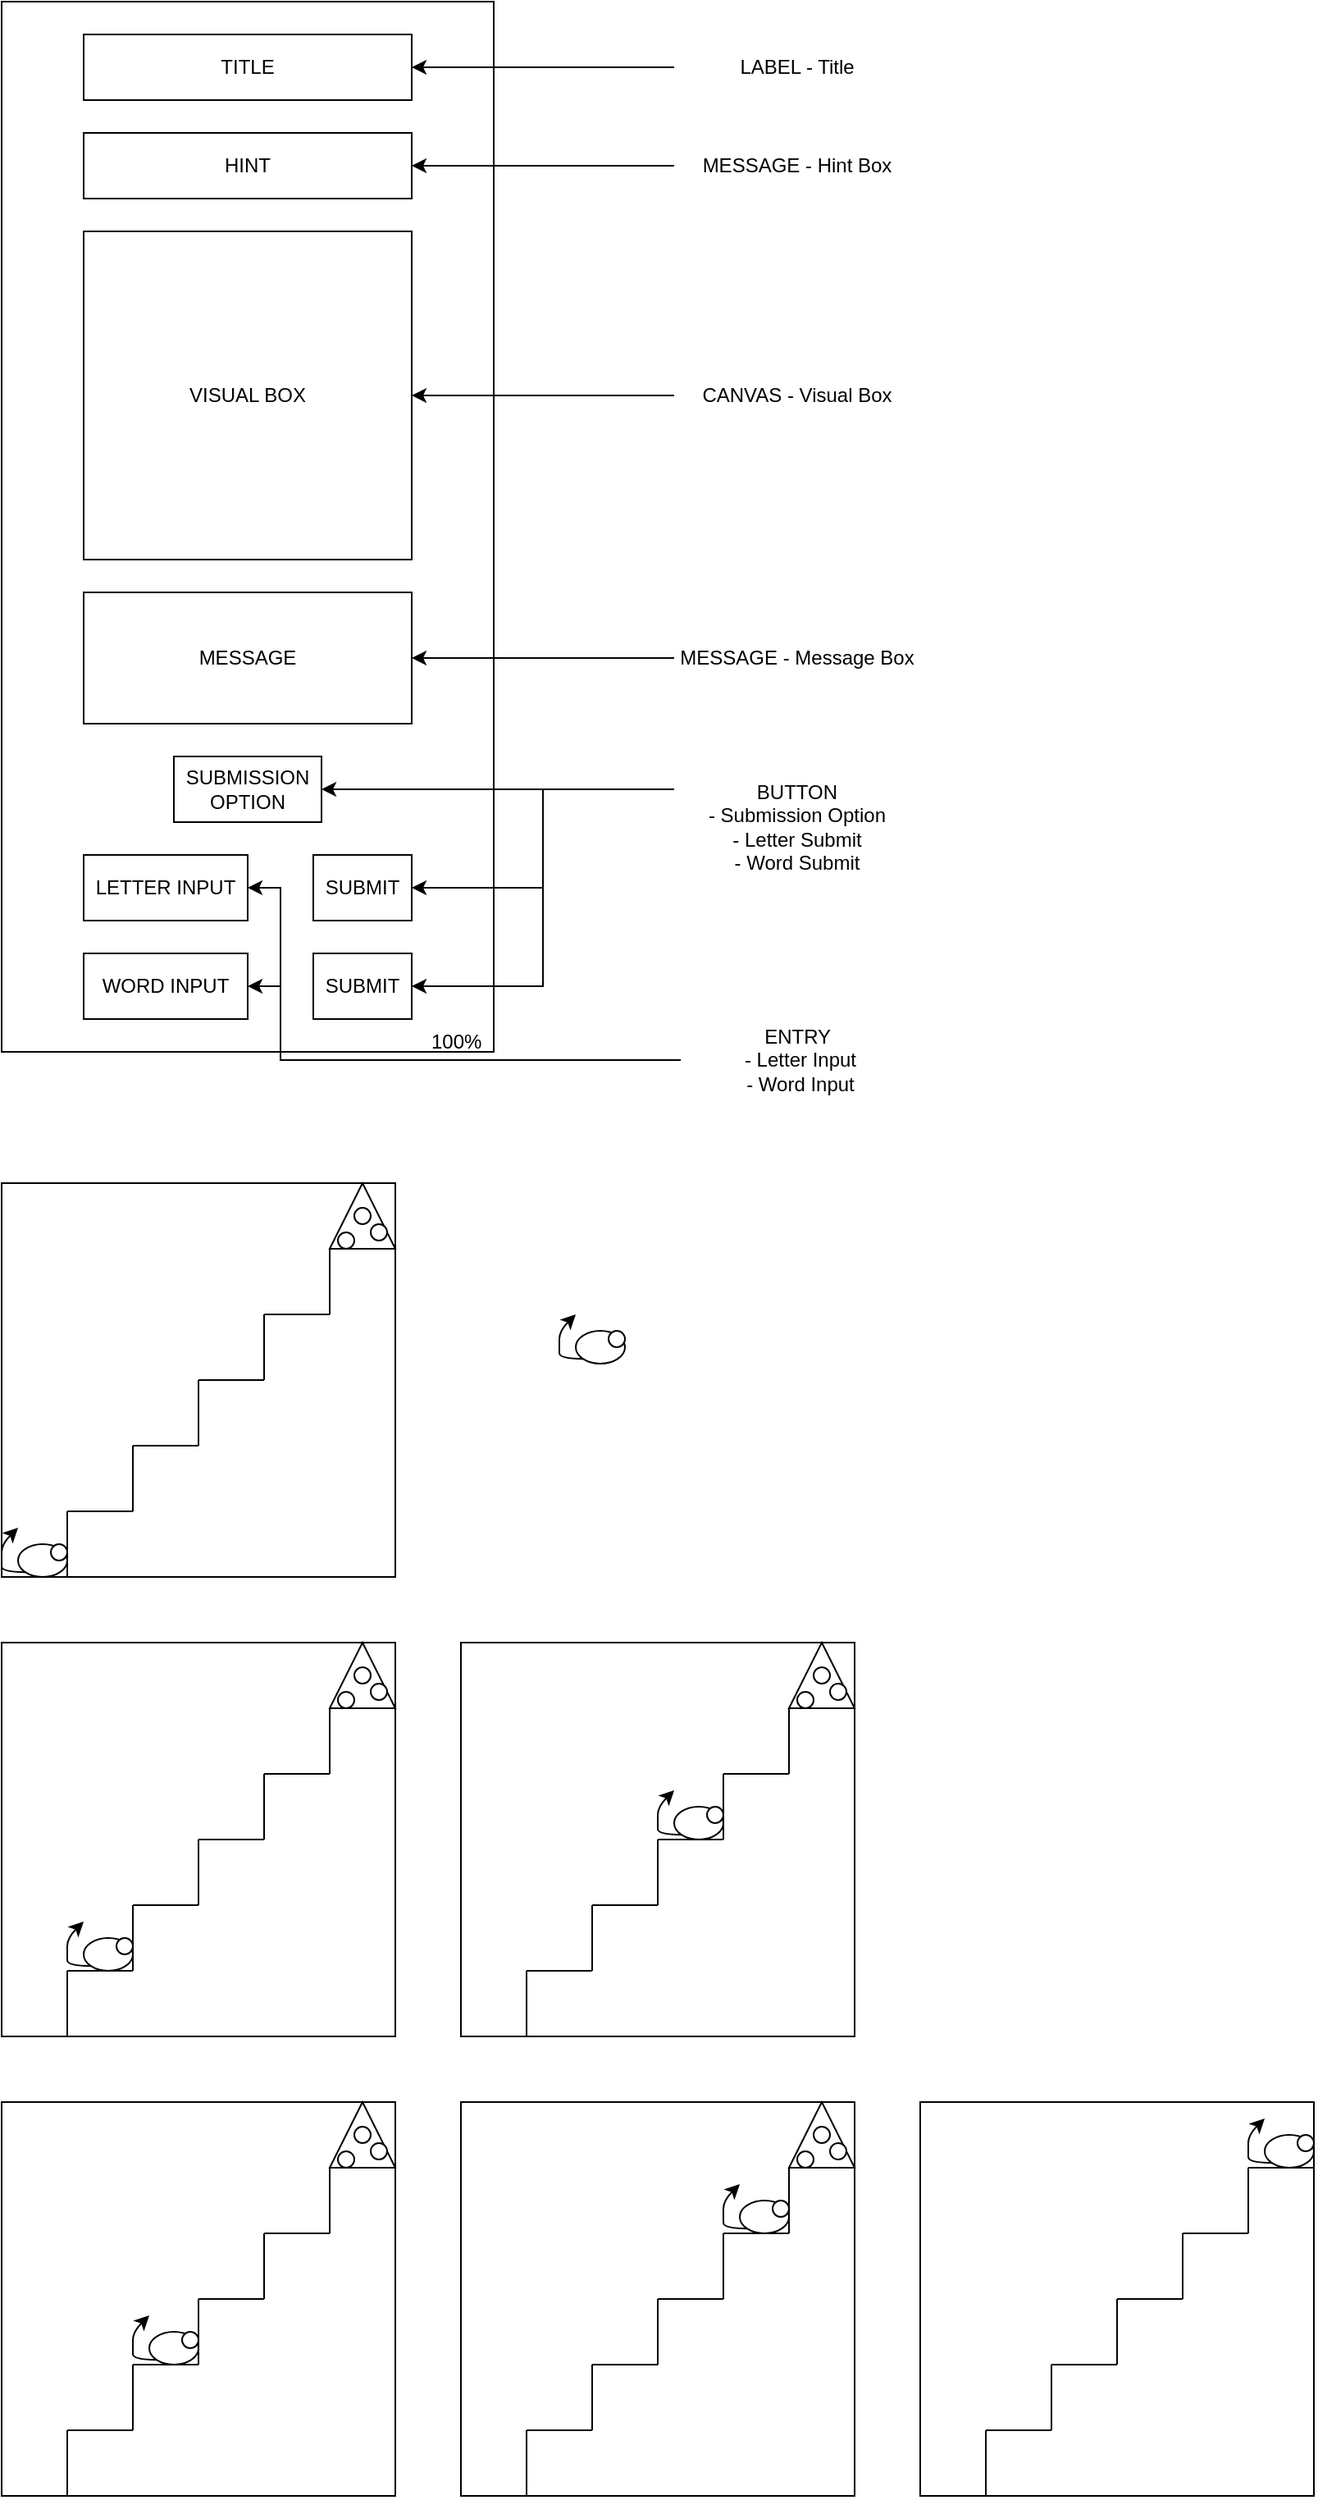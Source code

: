 <mxfile version="22.0.4" type="device">
  <diagram name="Page-1" id="VYX3LGDkoKHxSErqsymX">
    <mxGraphModel dx="593" dy="643" grid="1" gridSize="10" guides="1" tooltips="1" connect="1" arrows="1" fold="1" page="1" pageScale="1" pageWidth="827" pageHeight="1169" math="0" shadow="0">
      <root>
        <mxCell id="0" />
        <mxCell id="1" parent="0" />
        <mxCell id="ZdzDDIdJYCtwSN7JUISU-102" value="" style="group" vertex="1" connectable="0" parent="1">
          <mxGeometry x="280" y="1000" width="240" height="240" as="geometry" />
        </mxCell>
        <mxCell id="ZdzDDIdJYCtwSN7JUISU-103" value="" style="rounded=0;whiteSpace=wrap;html=1;" vertex="1" parent="ZdzDDIdJYCtwSN7JUISU-102">
          <mxGeometry width="240" height="240" as="geometry" />
        </mxCell>
        <mxCell id="ZdzDDIdJYCtwSN7JUISU-104" value="" style="endArrow=none;html=1;rounded=0;" edge="1" parent="ZdzDDIdJYCtwSN7JUISU-102">
          <mxGeometry width="50" height="50" relative="1" as="geometry">
            <mxPoint x="40" y="240" as="sourcePoint" />
            <mxPoint x="40" y="200" as="targetPoint" />
          </mxGeometry>
        </mxCell>
        <mxCell id="ZdzDDIdJYCtwSN7JUISU-105" value="" style="endArrow=none;html=1;rounded=0;" edge="1" parent="ZdzDDIdJYCtwSN7JUISU-102">
          <mxGeometry width="50" height="50" relative="1" as="geometry">
            <mxPoint x="80" y="200" as="sourcePoint" />
            <mxPoint x="80" y="160" as="targetPoint" />
          </mxGeometry>
        </mxCell>
        <mxCell id="ZdzDDIdJYCtwSN7JUISU-106" value="" style="endArrow=none;html=1;rounded=0;" edge="1" parent="ZdzDDIdJYCtwSN7JUISU-102">
          <mxGeometry width="50" height="50" relative="1" as="geometry">
            <mxPoint x="80" y="160" as="sourcePoint" />
            <mxPoint x="120" y="160" as="targetPoint" />
          </mxGeometry>
        </mxCell>
        <mxCell id="ZdzDDIdJYCtwSN7JUISU-107" value="" style="endArrow=none;html=1;rounded=0;" edge="1" parent="ZdzDDIdJYCtwSN7JUISU-102">
          <mxGeometry width="50" height="50" relative="1" as="geometry">
            <mxPoint x="120" y="160" as="sourcePoint" />
            <mxPoint x="120" y="120" as="targetPoint" />
          </mxGeometry>
        </mxCell>
        <mxCell id="ZdzDDIdJYCtwSN7JUISU-108" value="" style="endArrow=none;html=1;rounded=0;" edge="1" parent="ZdzDDIdJYCtwSN7JUISU-102">
          <mxGeometry width="50" height="50" relative="1" as="geometry">
            <mxPoint x="120" y="120" as="sourcePoint" />
            <mxPoint x="160" y="120" as="targetPoint" />
          </mxGeometry>
        </mxCell>
        <mxCell id="ZdzDDIdJYCtwSN7JUISU-109" value="" style="endArrow=none;html=1;rounded=0;" edge="1" parent="ZdzDDIdJYCtwSN7JUISU-102">
          <mxGeometry width="50" height="50" relative="1" as="geometry">
            <mxPoint x="160" y="120" as="sourcePoint" />
            <mxPoint x="160" y="80" as="targetPoint" />
          </mxGeometry>
        </mxCell>
        <mxCell id="ZdzDDIdJYCtwSN7JUISU-110" value="" style="endArrow=none;html=1;rounded=0;" edge="1" parent="ZdzDDIdJYCtwSN7JUISU-102">
          <mxGeometry width="50" height="50" relative="1" as="geometry">
            <mxPoint x="160" y="80" as="sourcePoint" />
            <mxPoint x="200" y="80" as="targetPoint" />
          </mxGeometry>
        </mxCell>
        <mxCell id="ZdzDDIdJYCtwSN7JUISU-111" value="" style="endArrow=none;html=1;rounded=0;" edge="1" parent="ZdzDDIdJYCtwSN7JUISU-102">
          <mxGeometry width="50" height="50" relative="1" as="geometry">
            <mxPoint x="200" y="80" as="sourcePoint" />
            <mxPoint x="200" y="40" as="targetPoint" />
          </mxGeometry>
        </mxCell>
        <mxCell id="ZdzDDIdJYCtwSN7JUISU-112" value="" style="endArrow=none;html=1;rounded=0;" edge="1" parent="ZdzDDIdJYCtwSN7JUISU-102">
          <mxGeometry width="50" height="50" relative="1" as="geometry">
            <mxPoint x="200" y="40" as="sourcePoint" />
            <mxPoint x="240" y="40" as="targetPoint" />
          </mxGeometry>
        </mxCell>
        <mxCell id="ZdzDDIdJYCtwSN7JUISU-113" value="" style="endArrow=none;html=1;rounded=0;" edge="1" parent="ZdzDDIdJYCtwSN7JUISU-102">
          <mxGeometry width="50" height="50" relative="1" as="geometry">
            <mxPoint x="40" y="200" as="sourcePoint" />
            <mxPoint x="80" y="200" as="targetPoint" />
          </mxGeometry>
        </mxCell>
        <mxCell id="ZdzDDIdJYCtwSN7JUISU-101" value="" style="group" vertex="1" connectable="0" parent="ZdzDDIdJYCtwSN7JUISU-102">
          <mxGeometry width="240" height="240" as="geometry" />
        </mxCell>
        <mxCell id="ZdzDDIdJYCtwSN7JUISU-118" value="" style="group;movable=1;resizable=1;rotatable=1;deletable=1;editable=1;locked=0;connectable=1;rotation=-90;" vertex="1" connectable="0" parent="ZdzDDIdJYCtwSN7JUISU-101">
          <mxGeometry x="200" width="40" height="40" as="geometry" />
        </mxCell>
        <mxCell id="ZdzDDIdJYCtwSN7JUISU-119" value="" style="triangle;whiteSpace=wrap;html=1;movable=1;resizable=1;rotatable=1;deletable=1;editable=1;locked=0;connectable=1;rotation=-90;" vertex="1" parent="ZdzDDIdJYCtwSN7JUISU-118">
          <mxGeometry width="40" height="40" as="geometry" />
        </mxCell>
        <mxCell id="ZdzDDIdJYCtwSN7JUISU-120" value="" style="ellipse;whiteSpace=wrap;html=1;aspect=fixed;movable=1;resizable=1;rotatable=1;deletable=1;editable=1;locked=0;connectable=1;rotation=-90;" vertex="1" parent="ZdzDDIdJYCtwSN7JUISU-118">
          <mxGeometry x="15" y="15" width="10" height="10" as="geometry" />
        </mxCell>
        <mxCell id="ZdzDDIdJYCtwSN7JUISU-121" value="" style="ellipse;whiteSpace=wrap;html=1;aspect=fixed;movable=1;resizable=1;rotatable=1;deletable=1;editable=1;locked=0;connectable=1;rotation=-90;" vertex="1" parent="ZdzDDIdJYCtwSN7JUISU-118">
          <mxGeometry x="5" y="30" width="10" height="10" as="geometry" />
        </mxCell>
        <mxCell id="ZdzDDIdJYCtwSN7JUISU-122" value="" style="ellipse;whiteSpace=wrap;html=1;aspect=fixed;movable=1;resizable=1;rotatable=1;deletable=1;editable=1;locked=0;connectable=1;rotation=-90;" vertex="1" parent="ZdzDDIdJYCtwSN7JUISU-118">
          <mxGeometry x="25" y="25" width="10" height="10" as="geometry" />
        </mxCell>
        <mxCell id="ZdzDDIdJYCtwSN7JUISU-123" value="" style="group" vertex="1" connectable="0" parent="ZdzDDIdJYCtwSN7JUISU-102">
          <mxGeometry x="120" y="100" width="40" height="20" as="geometry" />
        </mxCell>
        <mxCell id="ZdzDDIdJYCtwSN7JUISU-124" value="" style="ellipse;whiteSpace=wrap;html=1;" vertex="1" parent="ZdzDDIdJYCtwSN7JUISU-123">
          <mxGeometry x="10" width="30" height="20" as="geometry" />
        </mxCell>
        <mxCell id="ZdzDDIdJYCtwSN7JUISU-125" value="" style="ellipse;whiteSpace=wrap;html=1;aspect=fixed;" vertex="1" parent="ZdzDDIdJYCtwSN7JUISU-123">
          <mxGeometry x="30" width="10" height="10" as="geometry" />
        </mxCell>
        <mxCell id="ZdzDDIdJYCtwSN7JUISU-126" value="" style="curved=1;endArrow=classic;html=1;rounded=0;exitX=0;exitY=1;exitDx=0;exitDy=0;" edge="1" parent="ZdzDDIdJYCtwSN7JUISU-123" source="ZdzDDIdJYCtwSN7JUISU-124">
          <mxGeometry width="50" height="50" relative="1" as="geometry">
            <mxPoint x="-20" y="20" as="sourcePoint" />
            <mxPoint x="10" y="-10" as="targetPoint" />
            <Array as="points">
              <mxPoint y="17" />
              <mxPoint y="10" />
              <mxPoint />
            </Array>
          </mxGeometry>
        </mxCell>
        <mxCell id="nWaBwHYObVScqhDLKYJ5-1" value="" style="rounded=0;whiteSpace=wrap;html=1;" parent="1" vertex="1">
          <mxGeometry width="300" height="640" as="geometry" />
        </mxCell>
        <mxCell id="nWaBwHYObVScqhDLKYJ5-2" value="TITLE" style="rounded=0;whiteSpace=wrap;html=1;" parent="1" vertex="1">
          <mxGeometry x="50" y="20" width="200" height="40" as="geometry" />
        </mxCell>
        <mxCell id="nWaBwHYObVScqhDLKYJ5-4" value="HINT" style="rounded=0;whiteSpace=wrap;html=1;" parent="1" vertex="1">
          <mxGeometry x="50" y="80" width="200" height="40" as="geometry" />
        </mxCell>
        <mxCell id="nWaBwHYObVScqhDLKYJ5-5" value="VISUAL BOX" style="rounded=0;whiteSpace=wrap;html=1;" parent="1" vertex="1">
          <mxGeometry x="50" y="140" width="200" height="200" as="geometry" />
        </mxCell>
        <mxCell id="nWaBwHYObVScqhDLKYJ5-7" value="LETTER INPUT" style="rounded=0;whiteSpace=wrap;html=1;" parent="1" vertex="1">
          <mxGeometry x="50" y="520" width="100" height="40" as="geometry" />
        </mxCell>
        <mxCell id="nWaBwHYObVScqhDLKYJ5-8" value="SUBMIT" style="rounded=0;whiteSpace=wrap;html=1;" parent="1" vertex="1">
          <mxGeometry x="190" y="520" width="60" height="40" as="geometry" />
        </mxCell>
        <mxCell id="nWaBwHYObVScqhDLKYJ5-9" value="WORD INPUT" style="rounded=0;whiteSpace=wrap;html=1;" parent="1" vertex="1">
          <mxGeometry x="50" y="580" width="100" height="40" as="geometry" />
        </mxCell>
        <mxCell id="nWaBwHYObVScqhDLKYJ5-10" value="SUBMIT" style="rounded=0;whiteSpace=wrap;html=1;" parent="1" vertex="1">
          <mxGeometry x="190" y="580" width="60" height="40" as="geometry" />
        </mxCell>
        <mxCell id="nWaBwHYObVScqhDLKYJ5-12" value="SUBMISSION OPTION" style="rounded=0;whiteSpace=wrap;html=1;" parent="1" vertex="1">
          <mxGeometry x="105" y="460" width="90" height="40" as="geometry" />
        </mxCell>
        <mxCell id="nWaBwHYObVScqhDLKYJ5-13" value="MESSAGE" style="rounded=0;whiteSpace=wrap;html=1;" parent="1" vertex="1">
          <mxGeometry x="50" y="360" width="200" height="80" as="geometry" />
        </mxCell>
        <mxCell id="nWaBwHYObVScqhDLKYJ5-17" style="edgeStyle=orthogonalEdgeStyle;rounded=0;orthogonalLoop=1;jettySize=auto;html=1;" parent="1" source="nWaBwHYObVScqhDLKYJ5-15" target="nWaBwHYObVScqhDLKYJ5-2" edge="1">
          <mxGeometry relative="1" as="geometry" />
        </mxCell>
        <mxCell id="nWaBwHYObVScqhDLKYJ5-15" value="LABEL - Title" style="text;html=1;strokeColor=none;fillColor=none;align=center;verticalAlign=middle;whiteSpace=wrap;rounded=0;" parent="1" vertex="1">
          <mxGeometry x="410" y="25" width="150" height="30" as="geometry" />
        </mxCell>
        <mxCell id="nWaBwHYObVScqhDLKYJ5-18" style="edgeStyle=orthogonalEdgeStyle;rounded=0;orthogonalLoop=1;jettySize=auto;html=1;" parent="1" source="nWaBwHYObVScqhDLKYJ5-19" edge="1">
          <mxGeometry relative="1" as="geometry">
            <mxPoint x="250" y="100" as="targetPoint" />
          </mxGeometry>
        </mxCell>
        <mxCell id="nWaBwHYObVScqhDLKYJ5-19" value="MESSAGE - Hint Box" style="text;html=1;strokeColor=none;fillColor=none;align=center;verticalAlign=middle;whiteSpace=wrap;rounded=0;" parent="1" vertex="1">
          <mxGeometry x="410" y="85" width="150" height="30" as="geometry" />
        </mxCell>
        <mxCell id="nWaBwHYObVScqhDLKYJ5-20" style="edgeStyle=orthogonalEdgeStyle;rounded=0;orthogonalLoop=1;jettySize=auto;html=1;" parent="1" source="nWaBwHYObVScqhDLKYJ5-21" edge="1">
          <mxGeometry relative="1" as="geometry">
            <mxPoint x="250" y="240" as="targetPoint" />
          </mxGeometry>
        </mxCell>
        <mxCell id="nWaBwHYObVScqhDLKYJ5-21" value="CANVAS - Visual Box" style="text;html=1;strokeColor=none;fillColor=none;align=center;verticalAlign=middle;whiteSpace=wrap;rounded=0;" parent="1" vertex="1">
          <mxGeometry x="410" y="225" width="150" height="30" as="geometry" />
        </mxCell>
        <mxCell id="nWaBwHYObVScqhDLKYJ5-22" style="edgeStyle=orthogonalEdgeStyle;rounded=0;orthogonalLoop=1;jettySize=auto;html=1;" parent="1" source="nWaBwHYObVScqhDLKYJ5-23" edge="1">
          <mxGeometry relative="1" as="geometry">
            <mxPoint x="250" y="400" as="targetPoint" />
          </mxGeometry>
        </mxCell>
        <mxCell id="nWaBwHYObVScqhDLKYJ5-23" value="MESSAGE - Message Box" style="text;html=1;strokeColor=none;fillColor=none;align=center;verticalAlign=middle;whiteSpace=wrap;rounded=0;" parent="1" vertex="1">
          <mxGeometry x="410" y="385" width="150" height="30" as="geometry" />
        </mxCell>
        <mxCell id="nWaBwHYObVScqhDLKYJ5-24" style="edgeStyle=orthogonalEdgeStyle;rounded=0;orthogonalLoop=1;jettySize=auto;html=1;entryX=1;entryY=0.5;entryDx=0;entryDy=0;" parent="1" source="nWaBwHYObVScqhDLKYJ5-25" target="nWaBwHYObVScqhDLKYJ5-12" edge="1">
          <mxGeometry relative="1" as="geometry">
            <mxPoint x="250" y="480" as="targetPoint" />
            <Array as="points">
              <mxPoint x="360" y="480" />
              <mxPoint x="360" y="480" />
            </Array>
          </mxGeometry>
        </mxCell>
        <mxCell id="nWaBwHYObVScqhDLKYJ5-26" style="edgeStyle=orthogonalEdgeStyle;rounded=0;orthogonalLoop=1;jettySize=auto;html=1;entryX=1;entryY=0.5;entryDx=0;entryDy=0;" parent="1" source="nWaBwHYObVScqhDLKYJ5-25" target="nWaBwHYObVScqhDLKYJ5-8" edge="1">
          <mxGeometry relative="1" as="geometry">
            <Array as="points">
              <mxPoint x="330" y="480" />
              <mxPoint x="330" y="540" />
            </Array>
          </mxGeometry>
        </mxCell>
        <mxCell id="nWaBwHYObVScqhDLKYJ5-27" style="edgeStyle=orthogonalEdgeStyle;rounded=0;orthogonalLoop=1;jettySize=auto;html=1;entryX=1;entryY=0.5;entryDx=0;entryDy=0;" parent="1" source="nWaBwHYObVScqhDLKYJ5-25" target="nWaBwHYObVScqhDLKYJ5-10" edge="1">
          <mxGeometry relative="1" as="geometry">
            <Array as="points">
              <mxPoint x="330" y="480" />
              <mxPoint x="330" y="600" />
            </Array>
          </mxGeometry>
        </mxCell>
        <mxCell id="nWaBwHYObVScqhDLKYJ5-25" value="BUTTON &lt;br&gt;- Submission Option&lt;br&gt;- Letter Submit&lt;br&gt;- Word Submit" style="text;html=1;strokeColor=none;fillColor=none;align=center;verticalAlign=middle;whiteSpace=wrap;rounded=0;" parent="1" vertex="1">
          <mxGeometry x="410" y="465" width="150" height="75" as="geometry" />
        </mxCell>
        <mxCell id="nWaBwHYObVScqhDLKYJ5-30" style="edgeStyle=orthogonalEdgeStyle;rounded=0;orthogonalLoop=1;jettySize=auto;html=1;entryX=1;entryY=0.5;entryDx=0;entryDy=0;" parent="1" source="nWaBwHYObVScqhDLKYJ5-29" target="nWaBwHYObVScqhDLKYJ5-9" edge="1">
          <mxGeometry relative="1" as="geometry">
            <Array as="points">
              <mxPoint x="170" y="645" />
              <mxPoint x="170" y="600" />
            </Array>
          </mxGeometry>
        </mxCell>
        <mxCell id="nWaBwHYObVScqhDLKYJ5-31" style="edgeStyle=orthogonalEdgeStyle;rounded=0;orthogonalLoop=1;jettySize=auto;html=1;entryX=1;entryY=0.5;entryDx=0;entryDy=0;" parent="1" source="nWaBwHYObVScqhDLKYJ5-29" target="nWaBwHYObVScqhDLKYJ5-7" edge="1">
          <mxGeometry relative="1" as="geometry">
            <Array as="points">
              <mxPoint x="170" y="645" />
              <mxPoint x="170" y="540" />
            </Array>
          </mxGeometry>
        </mxCell>
        <mxCell id="nWaBwHYObVScqhDLKYJ5-29" value="ENTRY&amp;nbsp;&lt;br&gt;- Letter Input&lt;br&gt;- Word Input" style="text;html=1;strokeColor=none;fillColor=none;align=center;verticalAlign=middle;whiteSpace=wrap;rounded=0;" parent="1" vertex="1">
          <mxGeometry x="414" y="600" width="146" height="90" as="geometry" />
        </mxCell>
        <mxCell id="ZdzDDIdJYCtwSN7JUISU-20" value="" style="group" vertex="1" connectable="0" parent="1">
          <mxGeometry y="720" width="240" height="240" as="geometry" />
        </mxCell>
        <mxCell id="ZdzDDIdJYCtwSN7JUISU-13" value="" style="group" vertex="1" connectable="0" parent="ZdzDDIdJYCtwSN7JUISU-20">
          <mxGeometry width="240" height="240" as="geometry" />
        </mxCell>
        <mxCell id="ZdzDDIdJYCtwSN7JUISU-1" value="" style="rounded=0;whiteSpace=wrap;html=1;" vertex="1" parent="ZdzDDIdJYCtwSN7JUISU-13">
          <mxGeometry width="240" height="240" as="geometry" />
        </mxCell>
        <mxCell id="ZdzDDIdJYCtwSN7JUISU-12" value="" style="endArrow=none;html=1;rounded=0;" edge="1" parent="ZdzDDIdJYCtwSN7JUISU-13">
          <mxGeometry width="50" height="50" relative="1" as="geometry">
            <mxPoint x="40" y="240" as="sourcePoint" />
            <mxPoint x="40" y="200" as="targetPoint" />
          </mxGeometry>
        </mxCell>
        <mxCell id="ZdzDDIdJYCtwSN7JUISU-2" value="" style="endArrow=none;html=1;rounded=0;" edge="1" parent="ZdzDDIdJYCtwSN7JUISU-13">
          <mxGeometry width="50" height="50" relative="1" as="geometry">
            <mxPoint x="40" y="200" as="sourcePoint" />
            <mxPoint x="80" y="200" as="targetPoint" />
          </mxGeometry>
        </mxCell>
        <mxCell id="ZdzDDIdJYCtwSN7JUISU-3" value="" style="endArrow=none;html=1;rounded=0;" edge="1" parent="ZdzDDIdJYCtwSN7JUISU-13">
          <mxGeometry width="50" height="50" relative="1" as="geometry">
            <mxPoint x="80" y="200" as="sourcePoint" />
            <mxPoint x="80" y="160" as="targetPoint" />
          </mxGeometry>
        </mxCell>
        <mxCell id="ZdzDDIdJYCtwSN7JUISU-4" value="" style="endArrow=none;html=1;rounded=0;" edge="1" parent="ZdzDDIdJYCtwSN7JUISU-13">
          <mxGeometry width="50" height="50" relative="1" as="geometry">
            <mxPoint x="80" y="160" as="sourcePoint" />
            <mxPoint x="120" y="160" as="targetPoint" />
          </mxGeometry>
        </mxCell>
        <mxCell id="ZdzDDIdJYCtwSN7JUISU-5" value="" style="endArrow=none;html=1;rounded=0;" edge="1" parent="ZdzDDIdJYCtwSN7JUISU-13">
          <mxGeometry width="50" height="50" relative="1" as="geometry">
            <mxPoint x="120" y="160" as="sourcePoint" />
            <mxPoint x="120" y="120" as="targetPoint" />
          </mxGeometry>
        </mxCell>
        <mxCell id="ZdzDDIdJYCtwSN7JUISU-6" value="" style="endArrow=none;html=1;rounded=0;" edge="1" parent="ZdzDDIdJYCtwSN7JUISU-13">
          <mxGeometry width="50" height="50" relative="1" as="geometry">
            <mxPoint x="120" y="120" as="sourcePoint" />
            <mxPoint x="160" y="120" as="targetPoint" />
          </mxGeometry>
        </mxCell>
        <mxCell id="ZdzDDIdJYCtwSN7JUISU-7" value="" style="endArrow=none;html=1;rounded=0;" edge="1" parent="ZdzDDIdJYCtwSN7JUISU-13">
          <mxGeometry width="50" height="50" relative="1" as="geometry">
            <mxPoint x="160" y="120" as="sourcePoint" />
            <mxPoint x="160" y="80" as="targetPoint" />
          </mxGeometry>
        </mxCell>
        <mxCell id="ZdzDDIdJYCtwSN7JUISU-8" value="" style="endArrow=none;html=1;rounded=0;" edge="1" parent="ZdzDDIdJYCtwSN7JUISU-13">
          <mxGeometry width="50" height="50" relative="1" as="geometry">
            <mxPoint x="160" y="80" as="sourcePoint" />
            <mxPoint x="200" y="80" as="targetPoint" />
          </mxGeometry>
        </mxCell>
        <mxCell id="ZdzDDIdJYCtwSN7JUISU-9" value="" style="endArrow=none;html=1;rounded=0;" edge="1" parent="ZdzDDIdJYCtwSN7JUISU-13">
          <mxGeometry width="50" height="50" relative="1" as="geometry">
            <mxPoint x="200" y="80" as="sourcePoint" />
            <mxPoint x="200" y="40" as="targetPoint" />
          </mxGeometry>
        </mxCell>
        <mxCell id="ZdzDDIdJYCtwSN7JUISU-10" value="" style="endArrow=none;html=1;rounded=0;" edge="1" parent="ZdzDDIdJYCtwSN7JUISU-13">
          <mxGeometry width="50" height="50" relative="1" as="geometry">
            <mxPoint x="200" y="40" as="sourcePoint" />
            <mxPoint x="240" y="40" as="targetPoint" />
          </mxGeometry>
        </mxCell>
        <mxCell id="ZdzDDIdJYCtwSN7JUISU-31" value="" style="group" vertex="1" connectable="0" parent="ZdzDDIdJYCtwSN7JUISU-13">
          <mxGeometry y="220" width="40" height="20" as="geometry" />
        </mxCell>
        <mxCell id="ZdzDDIdJYCtwSN7JUISU-32" value="" style="ellipse;whiteSpace=wrap;html=1;" vertex="1" parent="ZdzDDIdJYCtwSN7JUISU-31">
          <mxGeometry x="10" width="30" height="20" as="geometry" />
        </mxCell>
        <mxCell id="ZdzDDIdJYCtwSN7JUISU-33" value="" style="ellipse;whiteSpace=wrap;html=1;aspect=fixed;" vertex="1" parent="ZdzDDIdJYCtwSN7JUISU-31">
          <mxGeometry x="30" width="10" height="10" as="geometry" />
        </mxCell>
        <mxCell id="ZdzDDIdJYCtwSN7JUISU-34" value="" style="curved=1;endArrow=classic;html=1;rounded=0;exitX=0;exitY=1;exitDx=0;exitDy=0;" edge="1" parent="ZdzDDIdJYCtwSN7JUISU-31" source="ZdzDDIdJYCtwSN7JUISU-32">
          <mxGeometry width="50" height="50" relative="1" as="geometry">
            <mxPoint x="-20" y="20" as="sourcePoint" />
            <mxPoint x="10" y="-10" as="targetPoint" />
            <Array as="points">
              <mxPoint y="17" />
              <mxPoint y="10" />
              <mxPoint />
            </Array>
          </mxGeometry>
        </mxCell>
        <mxCell id="ZdzDDIdJYCtwSN7JUISU-18" value="" style="group;movable=1;resizable=1;rotatable=1;deletable=1;editable=1;locked=0;connectable=1;rotation=-90;" vertex="1" connectable="0" parent="ZdzDDIdJYCtwSN7JUISU-20">
          <mxGeometry x="200" width="40" height="40" as="geometry" />
        </mxCell>
        <mxCell id="ZdzDDIdJYCtwSN7JUISU-14" value="" style="triangle;whiteSpace=wrap;html=1;movable=1;resizable=1;rotatable=1;deletable=1;editable=1;locked=0;connectable=1;rotation=-90;" vertex="1" parent="ZdzDDIdJYCtwSN7JUISU-18">
          <mxGeometry width="40" height="40" as="geometry" />
        </mxCell>
        <mxCell id="ZdzDDIdJYCtwSN7JUISU-15" value="" style="ellipse;whiteSpace=wrap;html=1;aspect=fixed;movable=1;resizable=1;rotatable=1;deletable=1;editable=1;locked=0;connectable=1;rotation=-90;" vertex="1" parent="ZdzDDIdJYCtwSN7JUISU-18">
          <mxGeometry x="15" y="15" width="10" height="10" as="geometry" />
        </mxCell>
        <mxCell id="ZdzDDIdJYCtwSN7JUISU-16" value="" style="ellipse;whiteSpace=wrap;html=1;aspect=fixed;movable=1;resizable=1;rotatable=1;deletable=1;editable=1;locked=0;connectable=1;rotation=-90;" vertex="1" parent="ZdzDDIdJYCtwSN7JUISU-18">
          <mxGeometry x="5" y="30" width="10" height="10" as="geometry" />
        </mxCell>
        <mxCell id="ZdzDDIdJYCtwSN7JUISU-17" value="" style="ellipse;whiteSpace=wrap;html=1;aspect=fixed;movable=1;resizable=1;rotatable=1;deletable=1;editable=1;locked=0;connectable=1;rotation=-90;" vertex="1" parent="ZdzDDIdJYCtwSN7JUISU-18">
          <mxGeometry x="25" y="25" width="10" height="10" as="geometry" />
        </mxCell>
        <mxCell id="ZdzDDIdJYCtwSN7JUISU-26" value="" style="group" vertex="1" connectable="0" parent="1">
          <mxGeometry x="340" y="810" width="40" height="20" as="geometry" />
        </mxCell>
        <mxCell id="ZdzDDIdJYCtwSN7JUISU-21" value="" style="ellipse;whiteSpace=wrap;html=1;" vertex="1" parent="ZdzDDIdJYCtwSN7JUISU-26">
          <mxGeometry x="10" width="30" height="20" as="geometry" />
        </mxCell>
        <mxCell id="ZdzDDIdJYCtwSN7JUISU-22" value="" style="ellipse;whiteSpace=wrap;html=1;aspect=fixed;" vertex="1" parent="ZdzDDIdJYCtwSN7JUISU-26">
          <mxGeometry x="30" width="10" height="10" as="geometry" />
        </mxCell>
        <mxCell id="ZdzDDIdJYCtwSN7JUISU-23" value="" style="curved=1;endArrow=classic;html=1;rounded=0;exitX=0;exitY=1;exitDx=0;exitDy=0;" edge="1" parent="ZdzDDIdJYCtwSN7JUISU-26" source="ZdzDDIdJYCtwSN7JUISU-21">
          <mxGeometry width="50" height="50" relative="1" as="geometry">
            <mxPoint x="-20" y="20" as="sourcePoint" />
            <mxPoint x="10" y="-10" as="targetPoint" />
            <Array as="points">
              <mxPoint y="17" />
              <mxPoint y="10" />
              <mxPoint />
            </Array>
          </mxGeometry>
        </mxCell>
        <mxCell id="ZdzDDIdJYCtwSN7JUISU-35" value="" style="group" vertex="1" connectable="0" parent="1">
          <mxGeometry y="1000" width="240" height="240" as="geometry" />
        </mxCell>
        <mxCell id="ZdzDDIdJYCtwSN7JUISU-36" value="" style="group" vertex="1" connectable="0" parent="ZdzDDIdJYCtwSN7JUISU-35">
          <mxGeometry width="240" height="240" as="geometry" />
        </mxCell>
        <mxCell id="ZdzDDIdJYCtwSN7JUISU-37" value="" style="rounded=0;whiteSpace=wrap;html=1;" vertex="1" parent="ZdzDDIdJYCtwSN7JUISU-36">
          <mxGeometry width="240" height="240" as="geometry" />
        </mxCell>
        <mxCell id="ZdzDDIdJYCtwSN7JUISU-38" value="" style="endArrow=none;html=1;rounded=0;" edge="1" parent="ZdzDDIdJYCtwSN7JUISU-36">
          <mxGeometry width="50" height="50" relative="1" as="geometry">
            <mxPoint x="40" y="240" as="sourcePoint" />
            <mxPoint x="40" y="200" as="targetPoint" />
          </mxGeometry>
        </mxCell>
        <mxCell id="ZdzDDIdJYCtwSN7JUISU-39" value="" style="endArrow=none;html=1;rounded=0;" edge="1" parent="ZdzDDIdJYCtwSN7JUISU-36">
          <mxGeometry width="50" height="50" relative="1" as="geometry">
            <mxPoint x="40" y="200" as="sourcePoint" />
            <mxPoint x="80" y="200" as="targetPoint" />
          </mxGeometry>
        </mxCell>
        <mxCell id="ZdzDDIdJYCtwSN7JUISU-40" value="" style="endArrow=none;html=1;rounded=0;" edge="1" parent="ZdzDDIdJYCtwSN7JUISU-36">
          <mxGeometry width="50" height="50" relative="1" as="geometry">
            <mxPoint x="80" y="200" as="sourcePoint" />
            <mxPoint x="80" y="160" as="targetPoint" />
          </mxGeometry>
        </mxCell>
        <mxCell id="ZdzDDIdJYCtwSN7JUISU-41" value="" style="endArrow=none;html=1;rounded=0;" edge="1" parent="ZdzDDIdJYCtwSN7JUISU-36">
          <mxGeometry width="50" height="50" relative="1" as="geometry">
            <mxPoint x="80" y="160" as="sourcePoint" />
            <mxPoint x="120" y="160" as="targetPoint" />
          </mxGeometry>
        </mxCell>
        <mxCell id="ZdzDDIdJYCtwSN7JUISU-42" value="" style="endArrow=none;html=1;rounded=0;" edge="1" parent="ZdzDDIdJYCtwSN7JUISU-36">
          <mxGeometry width="50" height="50" relative="1" as="geometry">
            <mxPoint x="120" y="160" as="sourcePoint" />
            <mxPoint x="120" y="120" as="targetPoint" />
          </mxGeometry>
        </mxCell>
        <mxCell id="ZdzDDIdJYCtwSN7JUISU-43" value="" style="endArrow=none;html=1;rounded=0;" edge="1" parent="ZdzDDIdJYCtwSN7JUISU-36">
          <mxGeometry width="50" height="50" relative="1" as="geometry">
            <mxPoint x="120" y="120" as="sourcePoint" />
            <mxPoint x="160" y="120" as="targetPoint" />
          </mxGeometry>
        </mxCell>
        <mxCell id="ZdzDDIdJYCtwSN7JUISU-44" value="" style="endArrow=none;html=1;rounded=0;" edge="1" parent="ZdzDDIdJYCtwSN7JUISU-36">
          <mxGeometry width="50" height="50" relative="1" as="geometry">
            <mxPoint x="160" y="120" as="sourcePoint" />
            <mxPoint x="160" y="80" as="targetPoint" />
          </mxGeometry>
        </mxCell>
        <mxCell id="ZdzDDIdJYCtwSN7JUISU-45" value="" style="endArrow=none;html=1;rounded=0;" edge="1" parent="ZdzDDIdJYCtwSN7JUISU-36">
          <mxGeometry width="50" height="50" relative="1" as="geometry">
            <mxPoint x="160" y="80" as="sourcePoint" />
            <mxPoint x="200" y="80" as="targetPoint" />
          </mxGeometry>
        </mxCell>
        <mxCell id="ZdzDDIdJYCtwSN7JUISU-46" value="" style="endArrow=none;html=1;rounded=0;" edge="1" parent="ZdzDDIdJYCtwSN7JUISU-36">
          <mxGeometry width="50" height="50" relative="1" as="geometry">
            <mxPoint x="200" y="80" as="sourcePoint" />
            <mxPoint x="200" y="40" as="targetPoint" />
          </mxGeometry>
        </mxCell>
        <mxCell id="ZdzDDIdJYCtwSN7JUISU-47" value="" style="endArrow=none;html=1;rounded=0;" edge="1" parent="ZdzDDIdJYCtwSN7JUISU-36">
          <mxGeometry width="50" height="50" relative="1" as="geometry">
            <mxPoint x="200" y="40" as="sourcePoint" />
            <mxPoint x="240" y="40" as="targetPoint" />
          </mxGeometry>
        </mxCell>
        <mxCell id="ZdzDDIdJYCtwSN7JUISU-48" value="" style="group" vertex="1" connectable="0" parent="ZdzDDIdJYCtwSN7JUISU-36">
          <mxGeometry x="40" y="180" width="40" height="20" as="geometry" />
        </mxCell>
        <mxCell id="ZdzDDIdJYCtwSN7JUISU-49" value="" style="ellipse;whiteSpace=wrap;html=1;" vertex="1" parent="ZdzDDIdJYCtwSN7JUISU-48">
          <mxGeometry x="10" width="30" height="20" as="geometry" />
        </mxCell>
        <mxCell id="ZdzDDIdJYCtwSN7JUISU-50" value="" style="ellipse;whiteSpace=wrap;html=1;aspect=fixed;" vertex="1" parent="ZdzDDIdJYCtwSN7JUISU-48">
          <mxGeometry x="30" width="10" height="10" as="geometry" />
        </mxCell>
        <mxCell id="ZdzDDIdJYCtwSN7JUISU-51" value="" style="curved=1;endArrow=classic;html=1;rounded=0;exitX=0;exitY=1;exitDx=0;exitDy=0;" edge="1" parent="ZdzDDIdJYCtwSN7JUISU-48" source="ZdzDDIdJYCtwSN7JUISU-49">
          <mxGeometry width="50" height="50" relative="1" as="geometry">
            <mxPoint x="-20" y="20" as="sourcePoint" />
            <mxPoint x="10" y="-10" as="targetPoint" />
            <Array as="points">
              <mxPoint y="17" />
              <mxPoint y="10" />
              <mxPoint />
            </Array>
          </mxGeometry>
        </mxCell>
        <mxCell id="ZdzDDIdJYCtwSN7JUISU-52" value="" style="group;movable=1;resizable=1;rotatable=1;deletable=1;editable=1;locked=0;connectable=1;rotation=-90;" vertex="1" connectable="0" parent="ZdzDDIdJYCtwSN7JUISU-35">
          <mxGeometry x="200" width="40" height="40" as="geometry" />
        </mxCell>
        <mxCell id="ZdzDDIdJYCtwSN7JUISU-53" value="" style="triangle;whiteSpace=wrap;html=1;movable=1;resizable=1;rotatable=1;deletable=1;editable=1;locked=0;connectable=1;rotation=-90;" vertex="1" parent="ZdzDDIdJYCtwSN7JUISU-52">
          <mxGeometry width="40" height="40" as="geometry" />
        </mxCell>
        <mxCell id="ZdzDDIdJYCtwSN7JUISU-54" value="" style="ellipse;whiteSpace=wrap;html=1;aspect=fixed;movable=1;resizable=1;rotatable=1;deletable=1;editable=1;locked=0;connectable=1;rotation=-90;" vertex="1" parent="ZdzDDIdJYCtwSN7JUISU-52">
          <mxGeometry x="15" y="15" width="10" height="10" as="geometry" />
        </mxCell>
        <mxCell id="ZdzDDIdJYCtwSN7JUISU-55" value="" style="ellipse;whiteSpace=wrap;html=1;aspect=fixed;movable=1;resizable=1;rotatable=1;deletable=1;editable=1;locked=0;connectable=1;rotation=-90;" vertex="1" parent="ZdzDDIdJYCtwSN7JUISU-52">
          <mxGeometry x="5" y="30" width="10" height="10" as="geometry" />
        </mxCell>
        <mxCell id="ZdzDDIdJYCtwSN7JUISU-56" value="" style="ellipse;whiteSpace=wrap;html=1;aspect=fixed;movable=1;resizable=1;rotatable=1;deletable=1;editable=1;locked=0;connectable=1;rotation=-90;" vertex="1" parent="ZdzDDIdJYCtwSN7JUISU-52">
          <mxGeometry x="25" y="25" width="10" height="10" as="geometry" />
        </mxCell>
        <mxCell id="ZdzDDIdJYCtwSN7JUISU-57" value="" style="group" vertex="1" connectable="0" parent="1">
          <mxGeometry y="1280" width="240" height="240" as="geometry" />
        </mxCell>
        <mxCell id="ZdzDDIdJYCtwSN7JUISU-58" value="" style="group" vertex="1" connectable="0" parent="ZdzDDIdJYCtwSN7JUISU-57">
          <mxGeometry width="240" height="240" as="geometry" />
        </mxCell>
        <mxCell id="ZdzDDIdJYCtwSN7JUISU-59" value="" style="rounded=0;whiteSpace=wrap;html=1;" vertex="1" parent="ZdzDDIdJYCtwSN7JUISU-58">
          <mxGeometry width="240" height="240" as="geometry" />
        </mxCell>
        <mxCell id="ZdzDDIdJYCtwSN7JUISU-60" value="" style="endArrow=none;html=1;rounded=0;" edge="1" parent="ZdzDDIdJYCtwSN7JUISU-58">
          <mxGeometry width="50" height="50" relative="1" as="geometry">
            <mxPoint x="40" y="240" as="sourcePoint" />
            <mxPoint x="40" y="200" as="targetPoint" />
          </mxGeometry>
        </mxCell>
        <mxCell id="ZdzDDIdJYCtwSN7JUISU-62" value="" style="endArrow=none;html=1;rounded=0;" edge="1" parent="ZdzDDIdJYCtwSN7JUISU-58">
          <mxGeometry width="50" height="50" relative="1" as="geometry">
            <mxPoint x="80" y="200" as="sourcePoint" />
            <mxPoint x="80" y="160" as="targetPoint" />
          </mxGeometry>
        </mxCell>
        <mxCell id="ZdzDDIdJYCtwSN7JUISU-63" value="" style="endArrow=none;html=1;rounded=0;" edge="1" parent="ZdzDDIdJYCtwSN7JUISU-58">
          <mxGeometry width="50" height="50" relative="1" as="geometry">
            <mxPoint x="80" y="160" as="sourcePoint" />
            <mxPoint x="120" y="160" as="targetPoint" />
          </mxGeometry>
        </mxCell>
        <mxCell id="ZdzDDIdJYCtwSN7JUISU-64" value="" style="endArrow=none;html=1;rounded=0;" edge="1" parent="ZdzDDIdJYCtwSN7JUISU-58">
          <mxGeometry width="50" height="50" relative="1" as="geometry">
            <mxPoint x="120" y="160" as="sourcePoint" />
            <mxPoint x="120" y="120" as="targetPoint" />
          </mxGeometry>
        </mxCell>
        <mxCell id="ZdzDDIdJYCtwSN7JUISU-65" value="" style="endArrow=none;html=1;rounded=0;" edge="1" parent="ZdzDDIdJYCtwSN7JUISU-58">
          <mxGeometry width="50" height="50" relative="1" as="geometry">
            <mxPoint x="120" y="120" as="sourcePoint" />
            <mxPoint x="160" y="120" as="targetPoint" />
          </mxGeometry>
        </mxCell>
        <mxCell id="ZdzDDIdJYCtwSN7JUISU-66" value="" style="endArrow=none;html=1;rounded=0;" edge="1" parent="ZdzDDIdJYCtwSN7JUISU-58">
          <mxGeometry width="50" height="50" relative="1" as="geometry">
            <mxPoint x="160" y="120" as="sourcePoint" />
            <mxPoint x="160" y="80" as="targetPoint" />
          </mxGeometry>
        </mxCell>
        <mxCell id="ZdzDDIdJYCtwSN7JUISU-67" value="" style="endArrow=none;html=1;rounded=0;" edge="1" parent="ZdzDDIdJYCtwSN7JUISU-58">
          <mxGeometry width="50" height="50" relative="1" as="geometry">
            <mxPoint x="160" y="80" as="sourcePoint" />
            <mxPoint x="200" y="80" as="targetPoint" />
          </mxGeometry>
        </mxCell>
        <mxCell id="ZdzDDIdJYCtwSN7JUISU-68" value="" style="endArrow=none;html=1;rounded=0;" edge="1" parent="ZdzDDIdJYCtwSN7JUISU-58">
          <mxGeometry width="50" height="50" relative="1" as="geometry">
            <mxPoint x="200" y="80" as="sourcePoint" />
            <mxPoint x="200" y="40" as="targetPoint" />
          </mxGeometry>
        </mxCell>
        <mxCell id="ZdzDDIdJYCtwSN7JUISU-69" value="" style="endArrow=none;html=1;rounded=0;" edge="1" parent="ZdzDDIdJYCtwSN7JUISU-58">
          <mxGeometry width="50" height="50" relative="1" as="geometry">
            <mxPoint x="200" y="40" as="sourcePoint" />
            <mxPoint x="240" y="40" as="targetPoint" />
          </mxGeometry>
        </mxCell>
        <mxCell id="ZdzDDIdJYCtwSN7JUISU-61" value="" style="endArrow=none;html=1;rounded=0;" edge="1" parent="ZdzDDIdJYCtwSN7JUISU-58">
          <mxGeometry width="50" height="50" relative="1" as="geometry">
            <mxPoint x="40" y="200" as="sourcePoint" />
            <mxPoint x="80" y="200" as="targetPoint" />
          </mxGeometry>
        </mxCell>
        <mxCell id="ZdzDDIdJYCtwSN7JUISU-70" value="" style="group" vertex="1" connectable="0" parent="ZdzDDIdJYCtwSN7JUISU-58">
          <mxGeometry x="80" y="140" width="40" height="20" as="geometry" />
        </mxCell>
        <mxCell id="ZdzDDIdJYCtwSN7JUISU-71" value="" style="ellipse;whiteSpace=wrap;html=1;" vertex="1" parent="ZdzDDIdJYCtwSN7JUISU-70">
          <mxGeometry x="10" width="30" height="20" as="geometry" />
        </mxCell>
        <mxCell id="ZdzDDIdJYCtwSN7JUISU-72" value="" style="ellipse;whiteSpace=wrap;html=1;aspect=fixed;" vertex="1" parent="ZdzDDIdJYCtwSN7JUISU-70">
          <mxGeometry x="30" width="10" height="10" as="geometry" />
        </mxCell>
        <mxCell id="ZdzDDIdJYCtwSN7JUISU-73" value="" style="curved=1;endArrow=classic;html=1;rounded=0;exitX=0;exitY=1;exitDx=0;exitDy=0;" edge="1" parent="ZdzDDIdJYCtwSN7JUISU-70" source="ZdzDDIdJYCtwSN7JUISU-71">
          <mxGeometry width="50" height="50" relative="1" as="geometry">
            <mxPoint x="-20" y="20" as="sourcePoint" />
            <mxPoint x="10" y="-10" as="targetPoint" />
            <Array as="points">
              <mxPoint y="17" />
              <mxPoint y="10" />
              <mxPoint />
            </Array>
          </mxGeometry>
        </mxCell>
        <mxCell id="ZdzDDIdJYCtwSN7JUISU-74" value="" style="group;movable=1;resizable=1;rotatable=1;deletable=1;editable=1;locked=0;connectable=1;rotation=-90;" vertex="1" connectable="0" parent="ZdzDDIdJYCtwSN7JUISU-57">
          <mxGeometry x="200" width="40" height="40" as="geometry" />
        </mxCell>
        <mxCell id="ZdzDDIdJYCtwSN7JUISU-75" value="" style="triangle;whiteSpace=wrap;html=1;movable=1;resizable=1;rotatable=1;deletable=1;editable=1;locked=0;connectable=1;rotation=-90;" vertex="1" parent="ZdzDDIdJYCtwSN7JUISU-74">
          <mxGeometry width="40" height="40" as="geometry" />
        </mxCell>
        <mxCell id="ZdzDDIdJYCtwSN7JUISU-76" value="" style="ellipse;whiteSpace=wrap;html=1;aspect=fixed;movable=1;resizable=1;rotatable=1;deletable=1;editable=1;locked=0;connectable=1;rotation=-90;" vertex="1" parent="ZdzDDIdJYCtwSN7JUISU-74">
          <mxGeometry x="15" y="15" width="10" height="10" as="geometry" />
        </mxCell>
        <mxCell id="ZdzDDIdJYCtwSN7JUISU-77" value="" style="ellipse;whiteSpace=wrap;html=1;aspect=fixed;movable=1;resizable=1;rotatable=1;deletable=1;editable=1;locked=0;connectable=1;rotation=-90;" vertex="1" parent="ZdzDDIdJYCtwSN7JUISU-74">
          <mxGeometry x="5" y="30" width="10" height="10" as="geometry" />
        </mxCell>
        <mxCell id="ZdzDDIdJYCtwSN7JUISU-78" value="" style="ellipse;whiteSpace=wrap;html=1;aspect=fixed;movable=1;resizable=1;rotatable=1;deletable=1;editable=1;locked=0;connectable=1;rotation=-90;" vertex="1" parent="ZdzDDIdJYCtwSN7JUISU-74">
          <mxGeometry x="25" y="25" width="10" height="10" as="geometry" />
        </mxCell>
        <mxCell id="ZdzDDIdJYCtwSN7JUISU-127" value="" style="group" vertex="1" connectable="0" parent="1">
          <mxGeometry x="280" y="1280" width="240" height="240" as="geometry" />
        </mxCell>
        <mxCell id="ZdzDDIdJYCtwSN7JUISU-128" value="" style="group" vertex="1" connectable="0" parent="ZdzDDIdJYCtwSN7JUISU-127">
          <mxGeometry width="240" height="240" as="geometry" />
        </mxCell>
        <mxCell id="ZdzDDIdJYCtwSN7JUISU-129" value="" style="rounded=0;whiteSpace=wrap;html=1;" vertex="1" parent="ZdzDDIdJYCtwSN7JUISU-128">
          <mxGeometry width="240" height="240" as="geometry" />
        </mxCell>
        <mxCell id="ZdzDDIdJYCtwSN7JUISU-130" value="" style="endArrow=none;html=1;rounded=0;" edge="1" parent="ZdzDDIdJYCtwSN7JUISU-128">
          <mxGeometry width="50" height="50" relative="1" as="geometry">
            <mxPoint x="40" y="240" as="sourcePoint" />
            <mxPoint x="40" y="200" as="targetPoint" />
          </mxGeometry>
        </mxCell>
        <mxCell id="ZdzDDIdJYCtwSN7JUISU-131" value="" style="endArrow=none;html=1;rounded=0;" edge="1" parent="ZdzDDIdJYCtwSN7JUISU-128">
          <mxGeometry width="50" height="50" relative="1" as="geometry">
            <mxPoint x="40" y="200" as="sourcePoint" />
            <mxPoint x="80" y="200" as="targetPoint" />
          </mxGeometry>
        </mxCell>
        <mxCell id="ZdzDDIdJYCtwSN7JUISU-132" value="" style="endArrow=none;html=1;rounded=0;" edge="1" parent="ZdzDDIdJYCtwSN7JUISU-128">
          <mxGeometry width="50" height="50" relative="1" as="geometry">
            <mxPoint x="80" y="200" as="sourcePoint" />
            <mxPoint x="80" y="160" as="targetPoint" />
          </mxGeometry>
        </mxCell>
        <mxCell id="ZdzDDIdJYCtwSN7JUISU-133" value="" style="endArrow=none;html=1;rounded=0;" edge="1" parent="ZdzDDIdJYCtwSN7JUISU-128">
          <mxGeometry width="50" height="50" relative="1" as="geometry">
            <mxPoint x="80" y="160" as="sourcePoint" />
            <mxPoint x="120" y="160" as="targetPoint" />
          </mxGeometry>
        </mxCell>
        <mxCell id="ZdzDDIdJYCtwSN7JUISU-134" value="" style="endArrow=none;html=1;rounded=0;" edge="1" parent="ZdzDDIdJYCtwSN7JUISU-128">
          <mxGeometry width="50" height="50" relative="1" as="geometry">
            <mxPoint x="120" y="160" as="sourcePoint" />
            <mxPoint x="120" y="120" as="targetPoint" />
          </mxGeometry>
        </mxCell>
        <mxCell id="ZdzDDIdJYCtwSN7JUISU-135" value="" style="endArrow=none;html=1;rounded=0;" edge="1" parent="ZdzDDIdJYCtwSN7JUISU-128">
          <mxGeometry width="50" height="50" relative="1" as="geometry">
            <mxPoint x="120" y="120" as="sourcePoint" />
            <mxPoint x="160" y="120" as="targetPoint" />
          </mxGeometry>
        </mxCell>
        <mxCell id="ZdzDDIdJYCtwSN7JUISU-136" value="" style="endArrow=none;html=1;rounded=0;" edge="1" parent="ZdzDDIdJYCtwSN7JUISU-128">
          <mxGeometry width="50" height="50" relative="1" as="geometry">
            <mxPoint x="160" y="120" as="sourcePoint" />
            <mxPoint x="160" y="80" as="targetPoint" />
          </mxGeometry>
        </mxCell>
        <mxCell id="ZdzDDIdJYCtwSN7JUISU-137" value="" style="endArrow=none;html=1;rounded=0;" edge="1" parent="ZdzDDIdJYCtwSN7JUISU-128">
          <mxGeometry width="50" height="50" relative="1" as="geometry">
            <mxPoint x="160" y="80" as="sourcePoint" />
            <mxPoint x="200" y="80" as="targetPoint" />
          </mxGeometry>
        </mxCell>
        <mxCell id="ZdzDDIdJYCtwSN7JUISU-138" value="" style="endArrow=none;html=1;rounded=0;" edge="1" parent="ZdzDDIdJYCtwSN7JUISU-128">
          <mxGeometry width="50" height="50" relative="1" as="geometry">
            <mxPoint x="200" y="80" as="sourcePoint" />
            <mxPoint x="200" y="40" as="targetPoint" />
          </mxGeometry>
        </mxCell>
        <mxCell id="ZdzDDIdJYCtwSN7JUISU-139" value="" style="endArrow=none;html=1;rounded=0;" edge="1" parent="ZdzDDIdJYCtwSN7JUISU-128">
          <mxGeometry width="50" height="50" relative="1" as="geometry">
            <mxPoint x="200" y="40" as="sourcePoint" />
            <mxPoint x="240" y="40" as="targetPoint" />
          </mxGeometry>
        </mxCell>
        <mxCell id="ZdzDDIdJYCtwSN7JUISU-154" value="" style="group" vertex="1" connectable="0" parent="ZdzDDIdJYCtwSN7JUISU-128">
          <mxGeometry x="160" y="60" width="40" height="20" as="geometry" />
        </mxCell>
        <mxCell id="ZdzDDIdJYCtwSN7JUISU-155" value="" style="ellipse;whiteSpace=wrap;html=1;" vertex="1" parent="ZdzDDIdJYCtwSN7JUISU-154">
          <mxGeometry x="10" width="30" height="20" as="geometry" />
        </mxCell>
        <mxCell id="ZdzDDIdJYCtwSN7JUISU-156" value="" style="ellipse;whiteSpace=wrap;html=1;aspect=fixed;" vertex="1" parent="ZdzDDIdJYCtwSN7JUISU-154">
          <mxGeometry x="30" width="10" height="10" as="geometry" />
        </mxCell>
        <mxCell id="ZdzDDIdJYCtwSN7JUISU-157" value="" style="curved=1;endArrow=classic;html=1;rounded=0;exitX=0;exitY=1;exitDx=0;exitDy=0;" edge="1" parent="ZdzDDIdJYCtwSN7JUISU-154" source="ZdzDDIdJYCtwSN7JUISU-155">
          <mxGeometry width="50" height="50" relative="1" as="geometry">
            <mxPoint x="-20" y="20" as="sourcePoint" />
            <mxPoint x="10" y="-10" as="targetPoint" />
            <Array as="points">
              <mxPoint y="17" />
              <mxPoint y="10" />
              <mxPoint />
            </Array>
          </mxGeometry>
        </mxCell>
        <mxCell id="ZdzDDIdJYCtwSN7JUISU-144" value="" style="group;movable=1;resizable=1;rotatable=1;deletable=1;editable=1;locked=0;connectable=1;rotation=-90;" vertex="1" connectable="0" parent="ZdzDDIdJYCtwSN7JUISU-127">
          <mxGeometry x="200" width="40" height="40" as="geometry" />
        </mxCell>
        <mxCell id="ZdzDDIdJYCtwSN7JUISU-145" value="" style="triangle;whiteSpace=wrap;html=1;movable=1;resizable=1;rotatable=1;deletable=1;editable=1;locked=0;connectable=1;rotation=-90;" vertex="1" parent="ZdzDDIdJYCtwSN7JUISU-144">
          <mxGeometry width="40" height="40" as="geometry" />
        </mxCell>
        <mxCell id="ZdzDDIdJYCtwSN7JUISU-146" value="" style="ellipse;whiteSpace=wrap;html=1;aspect=fixed;movable=1;resizable=1;rotatable=1;deletable=1;editable=1;locked=0;connectable=1;rotation=-90;" vertex="1" parent="ZdzDDIdJYCtwSN7JUISU-144">
          <mxGeometry x="15" y="15" width="10" height="10" as="geometry" />
        </mxCell>
        <mxCell id="ZdzDDIdJYCtwSN7JUISU-147" value="" style="ellipse;whiteSpace=wrap;html=1;aspect=fixed;movable=1;resizable=1;rotatable=1;deletable=1;editable=1;locked=0;connectable=1;rotation=-90;" vertex="1" parent="ZdzDDIdJYCtwSN7JUISU-144">
          <mxGeometry x="5" y="30" width="10" height="10" as="geometry" />
        </mxCell>
        <mxCell id="ZdzDDIdJYCtwSN7JUISU-148" value="" style="ellipse;whiteSpace=wrap;html=1;aspect=fixed;movable=1;resizable=1;rotatable=1;deletable=1;editable=1;locked=0;connectable=1;rotation=-90;" vertex="1" parent="ZdzDDIdJYCtwSN7JUISU-144">
          <mxGeometry x="25" y="25" width="10" height="10" as="geometry" />
        </mxCell>
        <mxCell id="ZdzDDIdJYCtwSN7JUISU-158" value="" style="group" vertex="1" connectable="0" parent="1">
          <mxGeometry x="560" y="1280" width="240" height="240" as="geometry" />
        </mxCell>
        <mxCell id="ZdzDDIdJYCtwSN7JUISU-159" value="" style="group" vertex="1" connectable="0" parent="ZdzDDIdJYCtwSN7JUISU-158">
          <mxGeometry width="240" height="240" as="geometry" />
        </mxCell>
        <mxCell id="ZdzDDIdJYCtwSN7JUISU-160" value="" style="rounded=0;whiteSpace=wrap;html=1;" vertex="1" parent="ZdzDDIdJYCtwSN7JUISU-159">
          <mxGeometry width="240" height="240" as="geometry" />
        </mxCell>
        <mxCell id="ZdzDDIdJYCtwSN7JUISU-161" value="" style="endArrow=none;html=1;rounded=0;" edge="1" parent="ZdzDDIdJYCtwSN7JUISU-159">
          <mxGeometry width="50" height="50" relative="1" as="geometry">
            <mxPoint x="40" y="240" as="sourcePoint" />
            <mxPoint x="40" y="200" as="targetPoint" />
          </mxGeometry>
        </mxCell>
        <mxCell id="ZdzDDIdJYCtwSN7JUISU-162" value="" style="endArrow=none;html=1;rounded=0;" edge="1" parent="ZdzDDIdJYCtwSN7JUISU-159">
          <mxGeometry width="50" height="50" relative="1" as="geometry">
            <mxPoint x="40" y="200" as="sourcePoint" />
            <mxPoint x="80" y="200" as="targetPoint" />
          </mxGeometry>
        </mxCell>
        <mxCell id="ZdzDDIdJYCtwSN7JUISU-163" value="" style="endArrow=none;html=1;rounded=0;" edge="1" parent="ZdzDDIdJYCtwSN7JUISU-159">
          <mxGeometry width="50" height="50" relative="1" as="geometry">
            <mxPoint x="80" y="200" as="sourcePoint" />
            <mxPoint x="80" y="160" as="targetPoint" />
          </mxGeometry>
        </mxCell>
        <mxCell id="ZdzDDIdJYCtwSN7JUISU-164" value="" style="endArrow=none;html=1;rounded=0;" edge="1" parent="ZdzDDIdJYCtwSN7JUISU-159">
          <mxGeometry width="50" height="50" relative="1" as="geometry">
            <mxPoint x="80" y="160" as="sourcePoint" />
            <mxPoint x="120" y="160" as="targetPoint" />
          </mxGeometry>
        </mxCell>
        <mxCell id="ZdzDDIdJYCtwSN7JUISU-165" value="" style="endArrow=none;html=1;rounded=0;" edge="1" parent="ZdzDDIdJYCtwSN7JUISU-159">
          <mxGeometry width="50" height="50" relative="1" as="geometry">
            <mxPoint x="120" y="160" as="sourcePoint" />
            <mxPoint x="120" y="120" as="targetPoint" />
          </mxGeometry>
        </mxCell>
        <mxCell id="ZdzDDIdJYCtwSN7JUISU-166" value="" style="endArrow=none;html=1;rounded=0;" edge="1" parent="ZdzDDIdJYCtwSN7JUISU-159">
          <mxGeometry width="50" height="50" relative="1" as="geometry">
            <mxPoint x="120" y="120" as="sourcePoint" />
            <mxPoint x="160" y="120" as="targetPoint" />
          </mxGeometry>
        </mxCell>
        <mxCell id="ZdzDDIdJYCtwSN7JUISU-167" value="" style="endArrow=none;html=1;rounded=0;" edge="1" parent="ZdzDDIdJYCtwSN7JUISU-159">
          <mxGeometry width="50" height="50" relative="1" as="geometry">
            <mxPoint x="160" y="120" as="sourcePoint" />
            <mxPoint x="160" y="80" as="targetPoint" />
          </mxGeometry>
        </mxCell>
        <mxCell id="ZdzDDIdJYCtwSN7JUISU-170" value="" style="endArrow=none;html=1;rounded=0;" edge="1" parent="ZdzDDIdJYCtwSN7JUISU-159">
          <mxGeometry width="50" height="50" relative="1" as="geometry">
            <mxPoint x="200" y="40" as="sourcePoint" />
            <mxPoint x="240" y="40" as="targetPoint" />
          </mxGeometry>
        </mxCell>
        <mxCell id="ZdzDDIdJYCtwSN7JUISU-168" value="" style="endArrow=none;html=1;rounded=0;" edge="1" parent="ZdzDDIdJYCtwSN7JUISU-159">
          <mxGeometry width="50" height="50" relative="1" as="geometry">
            <mxPoint x="160" y="80" as="sourcePoint" />
            <mxPoint x="200" y="80" as="targetPoint" />
          </mxGeometry>
        </mxCell>
        <mxCell id="ZdzDDIdJYCtwSN7JUISU-169" value="" style="endArrow=none;html=1;rounded=0;" edge="1" parent="ZdzDDIdJYCtwSN7JUISU-159">
          <mxGeometry width="50" height="50" relative="1" as="geometry">
            <mxPoint x="200" y="80" as="sourcePoint" />
            <mxPoint x="200" y="40" as="targetPoint" />
          </mxGeometry>
        </mxCell>
        <mxCell id="ZdzDDIdJYCtwSN7JUISU-172" value="" style="ellipse;whiteSpace=wrap;html=1;" vertex="1" parent="ZdzDDIdJYCtwSN7JUISU-159">
          <mxGeometry x="210" y="20" width="30" height="20" as="geometry" />
        </mxCell>
        <mxCell id="ZdzDDIdJYCtwSN7JUISU-173" value="" style="ellipse;whiteSpace=wrap;html=1;aspect=fixed;" vertex="1" parent="ZdzDDIdJYCtwSN7JUISU-159">
          <mxGeometry x="230" y="20" width="10" height="10" as="geometry" />
        </mxCell>
        <mxCell id="ZdzDDIdJYCtwSN7JUISU-174" value="" style="curved=1;endArrow=classic;html=1;rounded=0;exitX=0;exitY=1;exitDx=0;exitDy=0;" edge="1" parent="ZdzDDIdJYCtwSN7JUISU-159" source="ZdzDDIdJYCtwSN7JUISU-172">
          <mxGeometry width="50" height="50" relative="1" as="geometry">
            <mxPoint x="180" y="40" as="sourcePoint" />
            <mxPoint x="210" y="10" as="targetPoint" />
            <Array as="points">
              <mxPoint x="200" y="37" />
              <mxPoint x="200" y="30" />
              <mxPoint x="200" y="20" />
            </Array>
          </mxGeometry>
        </mxCell>
        <mxCell id="ZdzDDIdJYCtwSN7JUISU-180" value="100%" style="text;whiteSpace=wrap;html=1;" vertex="1" parent="1">
          <mxGeometry x="260" y="620" width="60" height="40" as="geometry" />
        </mxCell>
      </root>
    </mxGraphModel>
  </diagram>
</mxfile>
